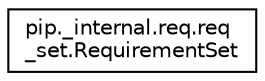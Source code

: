 digraph "Graphical Class Hierarchy"
{
 // LATEX_PDF_SIZE
  edge [fontname="Helvetica",fontsize="10",labelfontname="Helvetica",labelfontsize="10"];
  node [fontname="Helvetica",fontsize="10",shape=record];
  rankdir="LR";
  Node0 [label="pip._internal.req.req\l_set.RequirementSet",height=0.2,width=0.4,color="black", fillcolor="white", style="filled",URL="$d0/d0c/classpip_1_1__internal_1_1req_1_1req__set_1_1_requirement_set.html",tooltip=" "];
}
